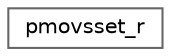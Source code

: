 digraph "Graphical Class Hierarchy"
{
 // LATEX_PDF_SIZE
  bgcolor="transparent";
  edge [fontname=Helvetica,fontsize=10,labelfontname=Helvetica,labelfontsize=10];
  node [fontname=Helvetica,fontsize=10,shape=box,height=0.2,width=0.4];
  rankdir="LR";
  Node0 [id="Node000000",label="pmovsset_r",height=0.2,width=0.4,color="grey40", fillcolor="white", style="filled",URL="$structpmovsset__r.html",tooltip=" "];
}
